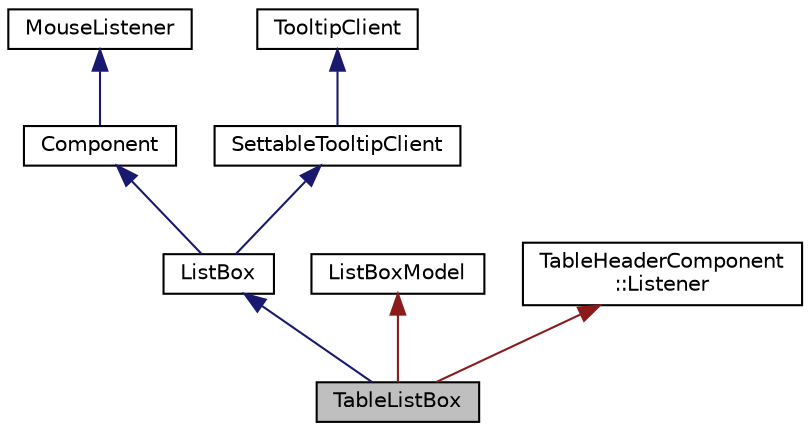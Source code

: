 digraph "TableListBox"
{
  bgcolor="transparent";
  edge [fontname="Helvetica",fontsize="10",labelfontname="Helvetica",labelfontsize="10"];
  node [fontname="Helvetica",fontsize="10",shape=record];
  Node0 [label="TableListBox",height=0.2,width=0.4,color="black", fillcolor="grey75", style="filled", fontcolor="black"];
  Node1 -> Node0 [dir="back",color="midnightblue",fontsize="10",style="solid",fontname="Helvetica"];
  Node1 [label="ListBox",height=0.2,width=0.4,color="black",URL="$classListBox.html",tooltip="A list of items that can be scrolled vertically. "];
  Node2 -> Node1 [dir="back",color="midnightblue",fontsize="10",style="solid",fontname="Helvetica"];
  Node2 [label="Component",height=0.2,width=0.4,color="black",URL="$classComponent.html",tooltip="The base class for all JUCE user-interface objects. "];
  Node3 -> Node2 [dir="back",color="midnightblue",fontsize="10",style="solid",fontname="Helvetica"];
  Node3 [label="MouseListener",height=0.2,width=0.4,color="black",URL="$classMouseListener.html",tooltip="A MouseListener can be registered with a component to receive callbacks about mouse events that happe..."];
  Node4 -> Node1 [dir="back",color="midnightblue",fontsize="10",style="solid",fontname="Helvetica"];
  Node4 [label="SettableTooltipClient",height=0.2,width=0.4,color="black",URL="$classSettableTooltipClient.html",tooltip="An implementation of TooltipClient that stores the tooltip string and a method for changing it..."];
  Node5 -> Node4 [dir="back",color="midnightblue",fontsize="10",style="solid",fontname="Helvetica"];
  Node5 [label="TooltipClient",height=0.2,width=0.4,color="black",URL="$classTooltipClient.html",tooltip="Components that want to use pop-up tooltips should implement this interface. "];
  Node6 -> Node0 [dir="back",color="firebrick4",fontsize="10",style="solid",fontname="Helvetica"];
  Node6 [label="ListBoxModel",height=0.2,width=0.4,color="black",URL="$classListBoxModel.html",tooltip="A subclass of this is used to drive a ListBox. "];
  Node7 -> Node0 [dir="back",color="firebrick4",fontsize="10",style="solid",fontname="Helvetica"];
  Node7 [label="TableHeaderComponent\l::Listener",height=0.2,width=0.4,color="black",URL="$classTableHeaderComponent_1_1Listener.html",tooltip="Receives events from a TableHeaderComponent when columns are resized, moved, etc. ..."];
}

